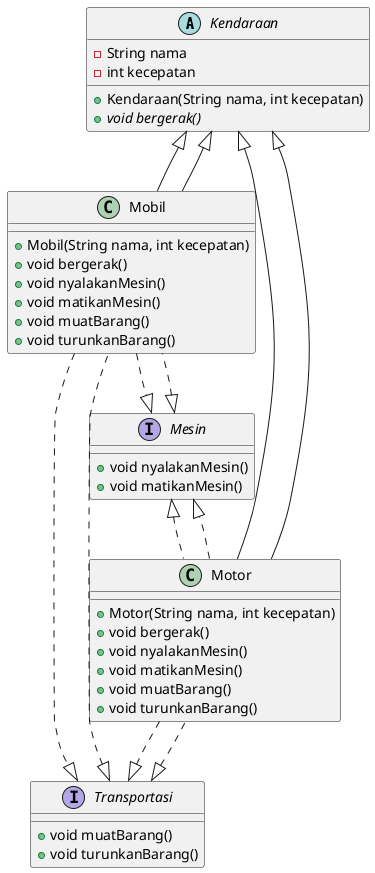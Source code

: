 @startuml

abstract class Kendaraan {
    - String nama
    - int kecepatan
    + Kendaraan(String nama, int kecepatan)
    {abstract} + void bergerak()
}

interface Mesin {
    + void nyalakanMesin()
    + void matikanMesin()
}

interface Transportasi {
    + void muatBarang()
    + void turunkanBarang()
}

class Mobil extends Kendaraan implements Mesin, Transportasi {
    + Mobil(String nama, int kecepatan)
    + void bergerak()
    + void nyalakanMesin()
    + void matikanMesin()
    + void muatBarang()
    + void turunkanBarang()
}

class Motor extends Kendaraan implements Mesin, Transportasi {
    + Motor(String nama, int kecepatan)
    + void bergerak()
    + void nyalakanMesin()
    + void matikanMesin()
    + void muatBarang()
    + void turunkanBarang()
}

Kendaraan <|-- Mobil
Kendaraan <|-- Motor
Mobil ..|> Mesin
Motor ..|> Mesin
Mobil ..|> Transportasi
Motor ..|> Transportasi

@enduml
